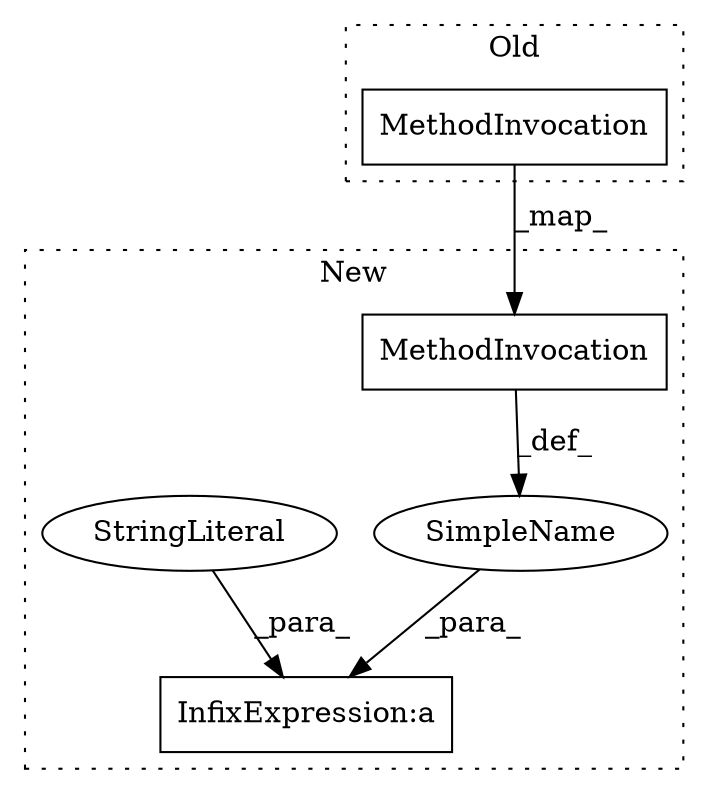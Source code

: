 digraph G {
subgraph cluster0 {
2 [label="MethodInvocation" a="32" s="4072" l="10" shape="box"];
label = "Old";
style="dotted";
}
subgraph cluster1 {
1 [label="MethodInvocation" a="32" s="4058" l="10" shape="box"];
3 [label="SimpleName" a="42" s="" l="" shape="ellipse"];
4 [label="StringLiteral" a="45" s="4022" l="25" shape="ellipse"];
5 [label="InfixExpression:a" a="27" s="4047" l="3" shape="box"];
label = "New";
style="dotted";
}
1 -> 3 [label="_def_"];
2 -> 1 [label="_map_"];
3 -> 5 [label="_para_"];
4 -> 5 [label="_para_"];
}